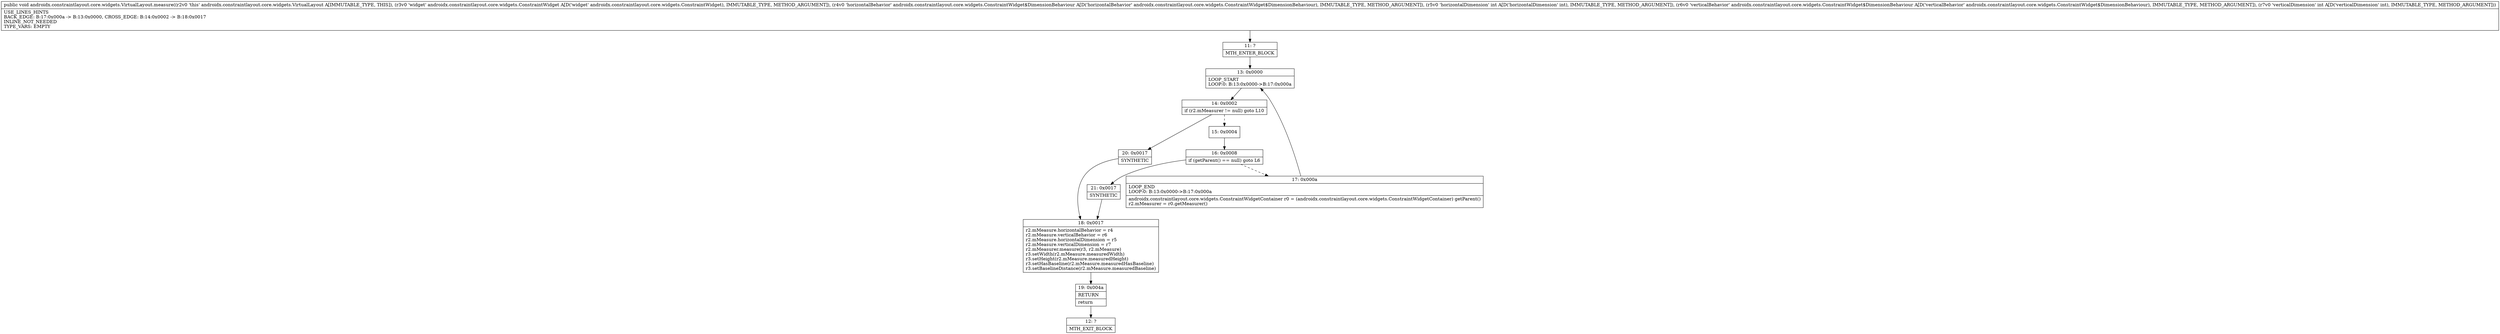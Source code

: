digraph "CFG forandroidx.constraintlayout.core.widgets.VirtualLayout.measure(Landroidx\/constraintlayout\/core\/widgets\/ConstraintWidget;Landroidx\/constraintlayout\/core\/widgets\/ConstraintWidget$DimensionBehaviour;ILandroidx\/constraintlayout\/core\/widgets\/ConstraintWidget$DimensionBehaviour;I)V" {
Node_11 [shape=record,label="{11\:\ ?|MTH_ENTER_BLOCK\l}"];
Node_13 [shape=record,label="{13\:\ 0x0000|LOOP_START\lLOOP:0: B:13:0x0000\-\>B:17:0x000a\l}"];
Node_14 [shape=record,label="{14\:\ 0x0002|if (r2.mMeasurer != null) goto L10\l}"];
Node_15 [shape=record,label="{15\:\ 0x0004}"];
Node_16 [shape=record,label="{16\:\ 0x0008|if (getParent() == null) goto L6\l}"];
Node_17 [shape=record,label="{17\:\ 0x000a|LOOP_END\lLOOP:0: B:13:0x0000\-\>B:17:0x000a\l|androidx.constraintlayout.core.widgets.ConstraintWidgetContainer r0 = (androidx.constraintlayout.core.widgets.ConstraintWidgetContainer) getParent()\lr2.mMeasurer = r0.getMeasurer()\l}"];
Node_21 [shape=record,label="{21\:\ 0x0017|SYNTHETIC\l}"];
Node_18 [shape=record,label="{18\:\ 0x0017|r2.mMeasure.horizontalBehavior = r4\lr2.mMeasure.verticalBehavior = r6\lr2.mMeasure.horizontalDimension = r5\lr2.mMeasure.verticalDimension = r7\lr2.mMeasurer.measure(r3, r2.mMeasure)\lr3.setWidth(r2.mMeasure.measuredWidth)\lr3.setHeight(r2.mMeasure.measuredHeight)\lr3.setHasBaseline(r2.mMeasure.measuredHasBaseline)\lr3.setBaselineDistance(r2.mMeasure.measuredBaseline)\l}"];
Node_19 [shape=record,label="{19\:\ 0x004a|RETURN\l|return\l}"];
Node_12 [shape=record,label="{12\:\ ?|MTH_EXIT_BLOCK\l}"];
Node_20 [shape=record,label="{20\:\ 0x0017|SYNTHETIC\l}"];
MethodNode[shape=record,label="{public void androidx.constraintlayout.core.widgets.VirtualLayout.measure((r2v0 'this' androidx.constraintlayout.core.widgets.VirtualLayout A[IMMUTABLE_TYPE, THIS]), (r3v0 'widget' androidx.constraintlayout.core.widgets.ConstraintWidget A[D('widget' androidx.constraintlayout.core.widgets.ConstraintWidget), IMMUTABLE_TYPE, METHOD_ARGUMENT]), (r4v0 'horizontalBehavior' androidx.constraintlayout.core.widgets.ConstraintWidget$DimensionBehaviour A[D('horizontalBehavior' androidx.constraintlayout.core.widgets.ConstraintWidget$DimensionBehaviour), IMMUTABLE_TYPE, METHOD_ARGUMENT]), (r5v0 'horizontalDimension' int A[D('horizontalDimension' int), IMMUTABLE_TYPE, METHOD_ARGUMENT]), (r6v0 'verticalBehavior' androidx.constraintlayout.core.widgets.ConstraintWidget$DimensionBehaviour A[D('verticalBehavior' androidx.constraintlayout.core.widgets.ConstraintWidget$DimensionBehaviour), IMMUTABLE_TYPE, METHOD_ARGUMENT]), (r7v0 'verticalDimension' int A[D('verticalDimension' int), IMMUTABLE_TYPE, METHOD_ARGUMENT]))  | USE_LINES_HINTS\lBACK_EDGE: B:17:0x000a \-\> B:13:0x0000, CROSS_EDGE: B:14:0x0002 \-\> B:18:0x0017\lINLINE_NOT_NEEDED\lTYPE_VARS: EMPTY\l}"];
MethodNode -> Node_11;Node_11 -> Node_13;
Node_13 -> Node_14;
Node_14 -> Node_15[style=dashed];
Node_14 -> Node_20;
Node_15 -> Node_16;
Node_16 -> Node_17[style=dashed];
Node_16 -> Node_21;
Node_17 -> Node_13;
Node_21 -> Node_18;
Node_18 -> Node_19;
Node_19 -> Node_12;
Node_20 -> Node_18;
}

